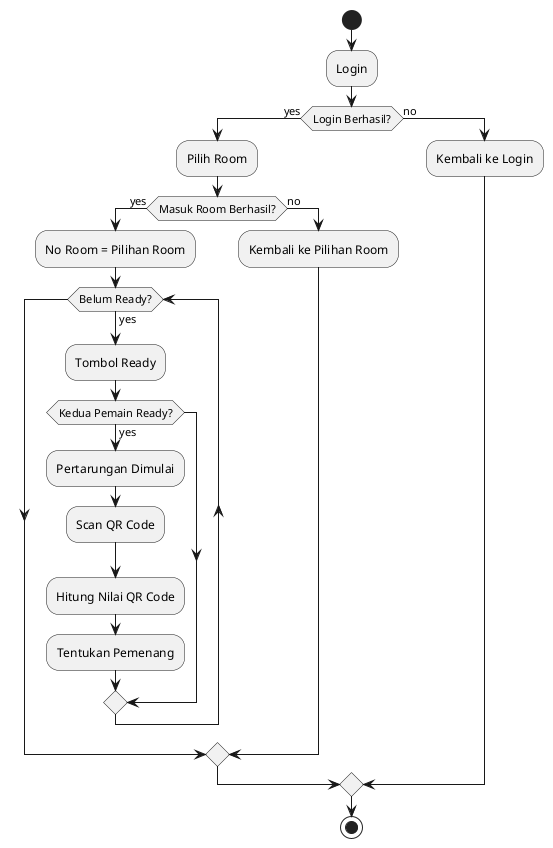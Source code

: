 @startuml

start
:Login;
if (Login Berhasil?) then (yes)
  :Pilih Room;
  if (Masuk Room Berhasil?) then (yes)
    :No Room = Pilihan Room;
    while (Belum Ready?) is (yes)
      :Tombol Ready;
      if (Kedua Pemain Ready?) then (yes)
        :Pertarungan Dimulai;
        :Scan QR Code;
        :Hitung Nilai QR Code;
        :Tentukan Pemenang;
      endif
    endwhile
  else (no)
    :Kembali ke Pilihan Room;
  endif
else (no)
  :Kembali ke Login;
endif
stop

@enduml
